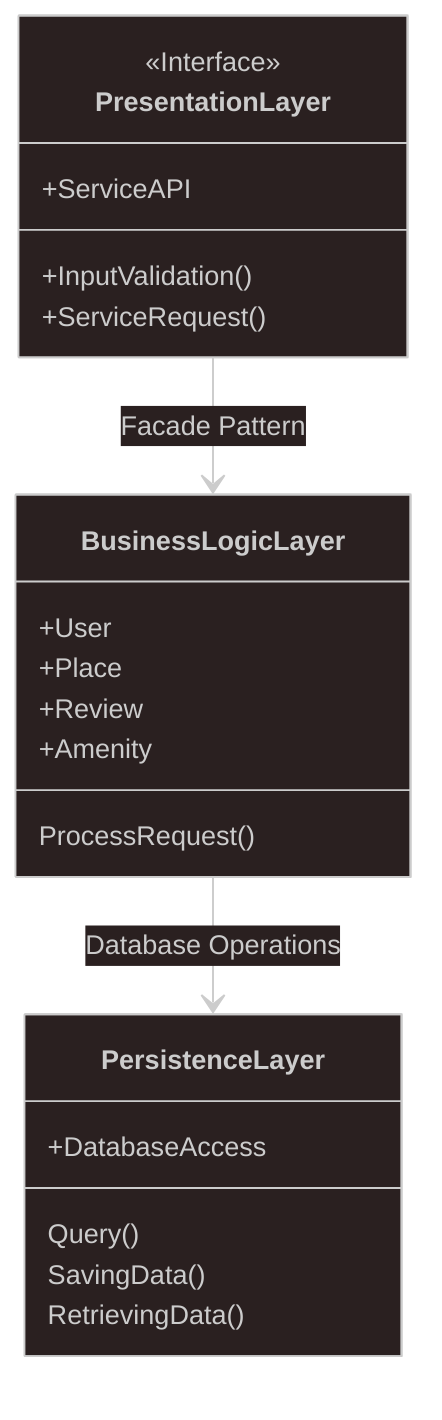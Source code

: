 ---
config:
  theme: neo-dark
---
classDiagram
direction TB
    class PresentationLayer {
	    +ServiceAPI
		+InputValidation()
	    +ServiceRequest()
    }
    class BusinessLogicLayer {
	    +User
	    +Place
	    +Review
	    +Amenity
	    ProcessRequest()
    }
    class PersistenceLayer {
	    +DatabaseAccess
	    Query()
		SavingData()
		RetrievingData()
    }
	<<Interface>> PresentationLayer
    PresentationLayer --> BusinessLogicLayer : Facade Pattern
    BusinessLogicLayer --> PersistenceLayer : Database Operations